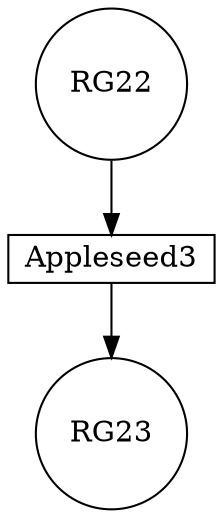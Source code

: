 digraph G {RG22[shape=circle,label=RG22];Appleseed3[shape=rect,height=0.01,width=1, label=Appleseed3];RG22 -> Appleseed3[label=""];RG23[shape=circle,label=RG23];Appleseed3[shape=box];Appleseed3 -> RG23[label=""];}